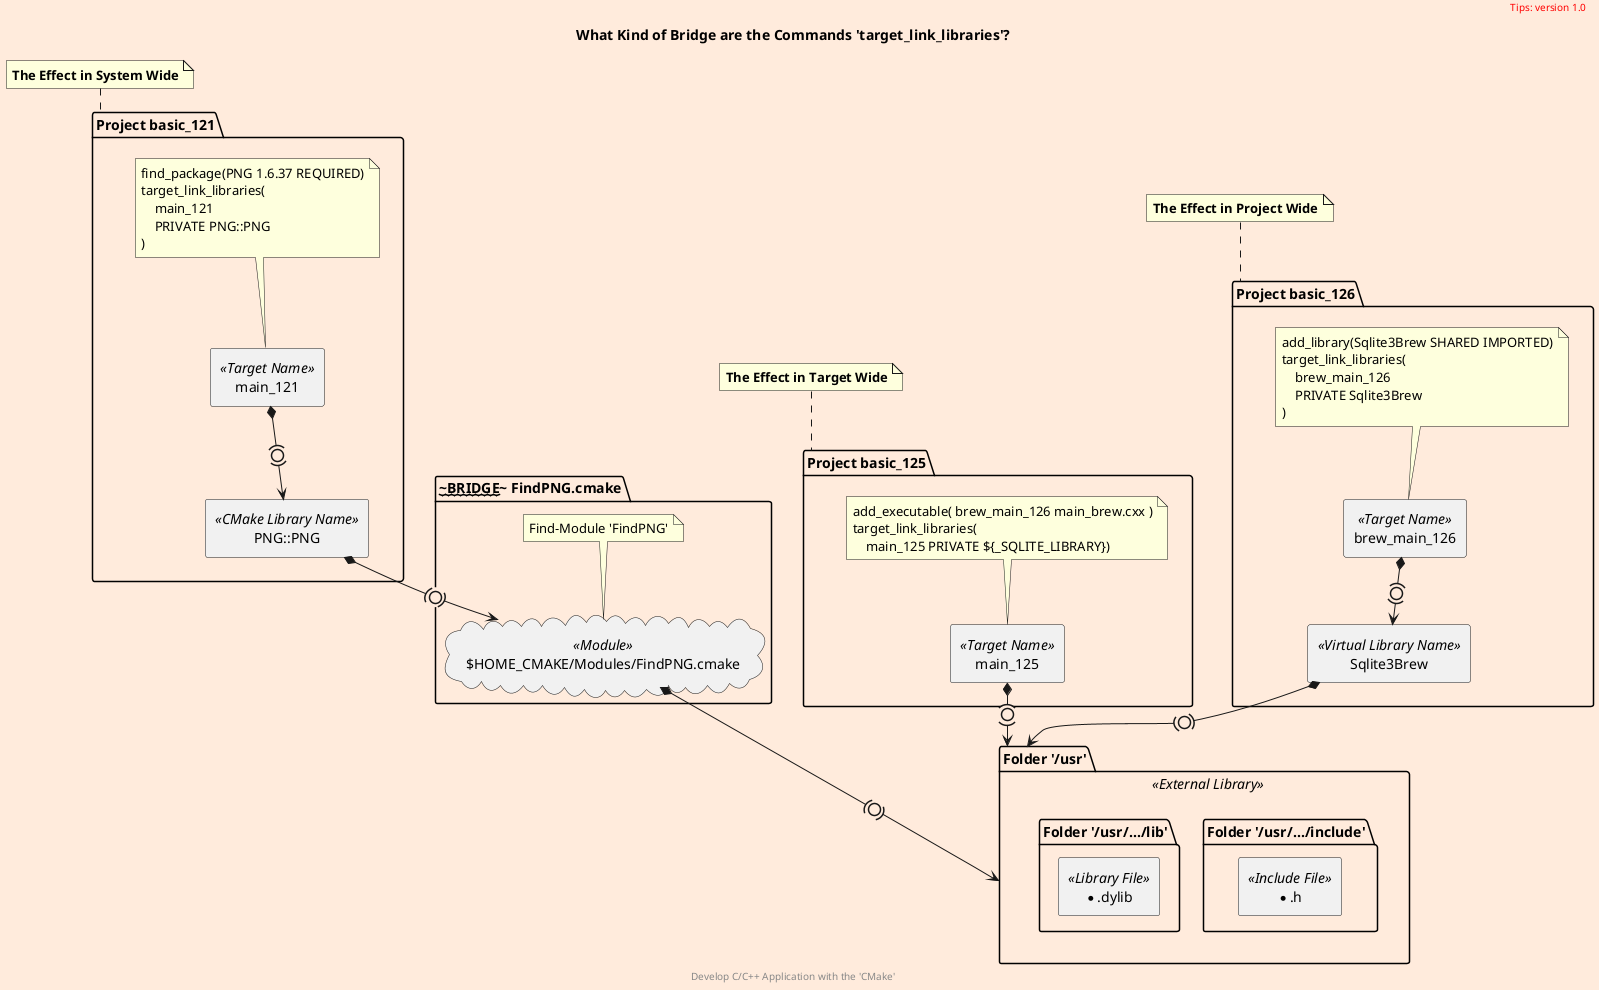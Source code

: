 @startuml what-command
scale 700 width
skinparam backgroundColor #FFEBDC
scale 1

skinparam Folder {
  backgroundColor Olive
  borderColor orange
}

'left to right direction
package "Project basic_121" as project_basic_121 {
    rectangle main_121 <<Target Name>> as basic_121
    rectangle "PNG::PNG" <<CMake Library Name>> as png_basic_121

    note top of basic_121
        find_package(PNG 1.6.37 REQUIRED)
        target_link_libraries(
            main_121
            PRIVATE PNG::PNG
        )
    endnote
}
note top of project_basic_121
    **The Effect in System Wide**
endnote



package "Project basic_125" as project_basic_125 {
    rectangle main_125 <<Target Name>> as basic_125

    note top of basic_125
        add_executable( brew_main_126 main_brew.cxx )
        target_link_libraries(
            main_125 PRIVATE ${_SQLITE_LIBRARY})
    endnote
}
note top of project_basic_125
    **The Effect in Target Wide**
endnote


package "Project basic_126" as project_basic_126 {
    rectangle brew_main_126 <<Target Name>> as basic_126
    rectangle Sqlite3Brew <<Virtual Library Name>> as brew_basic_126

    note top of basic_126
        add_library(Sqlite3Brew SHARED IMPORTED)
        target_link_libraries(
            brew_main_126
            PRIVATE Sqlite3Brew
        )
    endnote
}
note top of project_basic_126
    **The Effect in Project Wide**
endnote

package "~~~BRIDGE~~~ FindPNG.cmake" as bridge {
    cloud "$HOME_CMAKE/Modules/FindPNG.cmake" <<Module>> as find_png
    note top of find_png
        Find-Module 'FindPNG'
    endnote
}

package "Folder '/usr'" <<External Library>> as usr_dir {
    package "Folder '/usr/.../include'" as include_dir {
        rectangle "*.h" <<Include File>> as usr_h
    }
    package "Folder '/usr/.../lib'" as lib_dir {
        rectangle "*.dylib" <<Library File>> as usr_so
    }
}

basic_121 *-(0)-> png_basic_121
png_basic_121 *-(0)-> find_png
find_png *-(0)-> usr_dir

basic_125 *-(0)-> usr_dir

basic_126 *-(0)-> brew_basic_126
brew_basic_126 *-(0)-> usr_dir

title
    What Kind of Bridge are the Commands 'target_link_libraries'?
end title

header
<font color=red>Tips: version 1.0</font>
endheader

center footer Develop C/C++ Application with the 'CMake'

@enduml